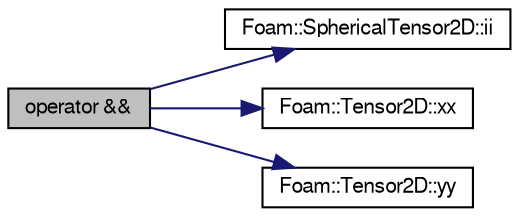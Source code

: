 digraph "operator &amp;&amp;"
{
  bgcolor="transparent";
  edge [fontname="FreeSans",fontsize="10",labelfontname="FreeSans",labelfontsize="10"];
  node [fontname="FreeSans",fontsize="10",shape=record];
  rankdir="LR";
  Node128590 [label="operator &&",height=0.2,width=0.4,color="black", fillcolor="grey75", style="filled", fontcolor="black"];
  Node128590 -> Node128591 [color="midnightblue",fontsize="10",style="solid",fontname="FreeSans"];
  Node128591 [label="Foam::SphericalTensor2D::ii",height=0.2,width=0.4,color="black",URL="$a28210.html#a8a6ef975bcb1f17d9cd0457417bcac47"];
  Node128590 -> Node128592 [color="midnightblue",fontsize="10",style="solid",fontname="FreeSans"];
  Node128592 [label="Foam::Tensor2D::xx",height=0.2,width=0.4,color="black",URL="$a28390.html#a1b97c7c1ed81b4fb23da8dcb71a8cd2a"];
  Node128590 -> Node128593 [color="midnightblue",fontsize="10",style="solid",fontname="FreeSans"];
  Node128593 [label="Foam::Tensor2D::yy",height=0.2,width=0.4,color="black",URL="$a28390.html#aba9d77023a5662b9c2d3639d5de555a0"];
}
